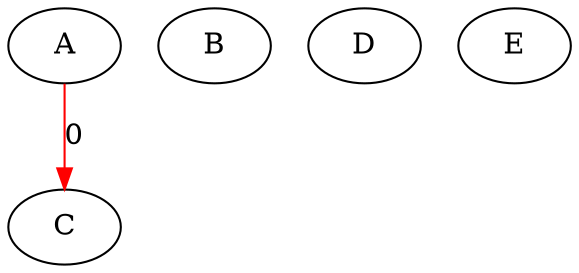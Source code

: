 digraph "G" {
A [id=0];
B [id=1];
C [id=2];
D [id=3];
E [id=4];
A -> C  [color=red, key=0, label=0];
}
